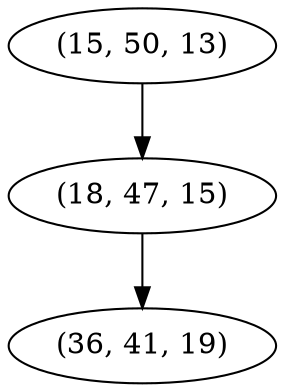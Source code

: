 digraph tree {
    "(15, 50, 13)";
    "(18, 47, 15)";
    "(36, 41, 19)";
    "(15, 50, 13)" -> "(18, 47, 15)";
    "(18, 47, 15)" -> "(36, 41, 19)";
}
